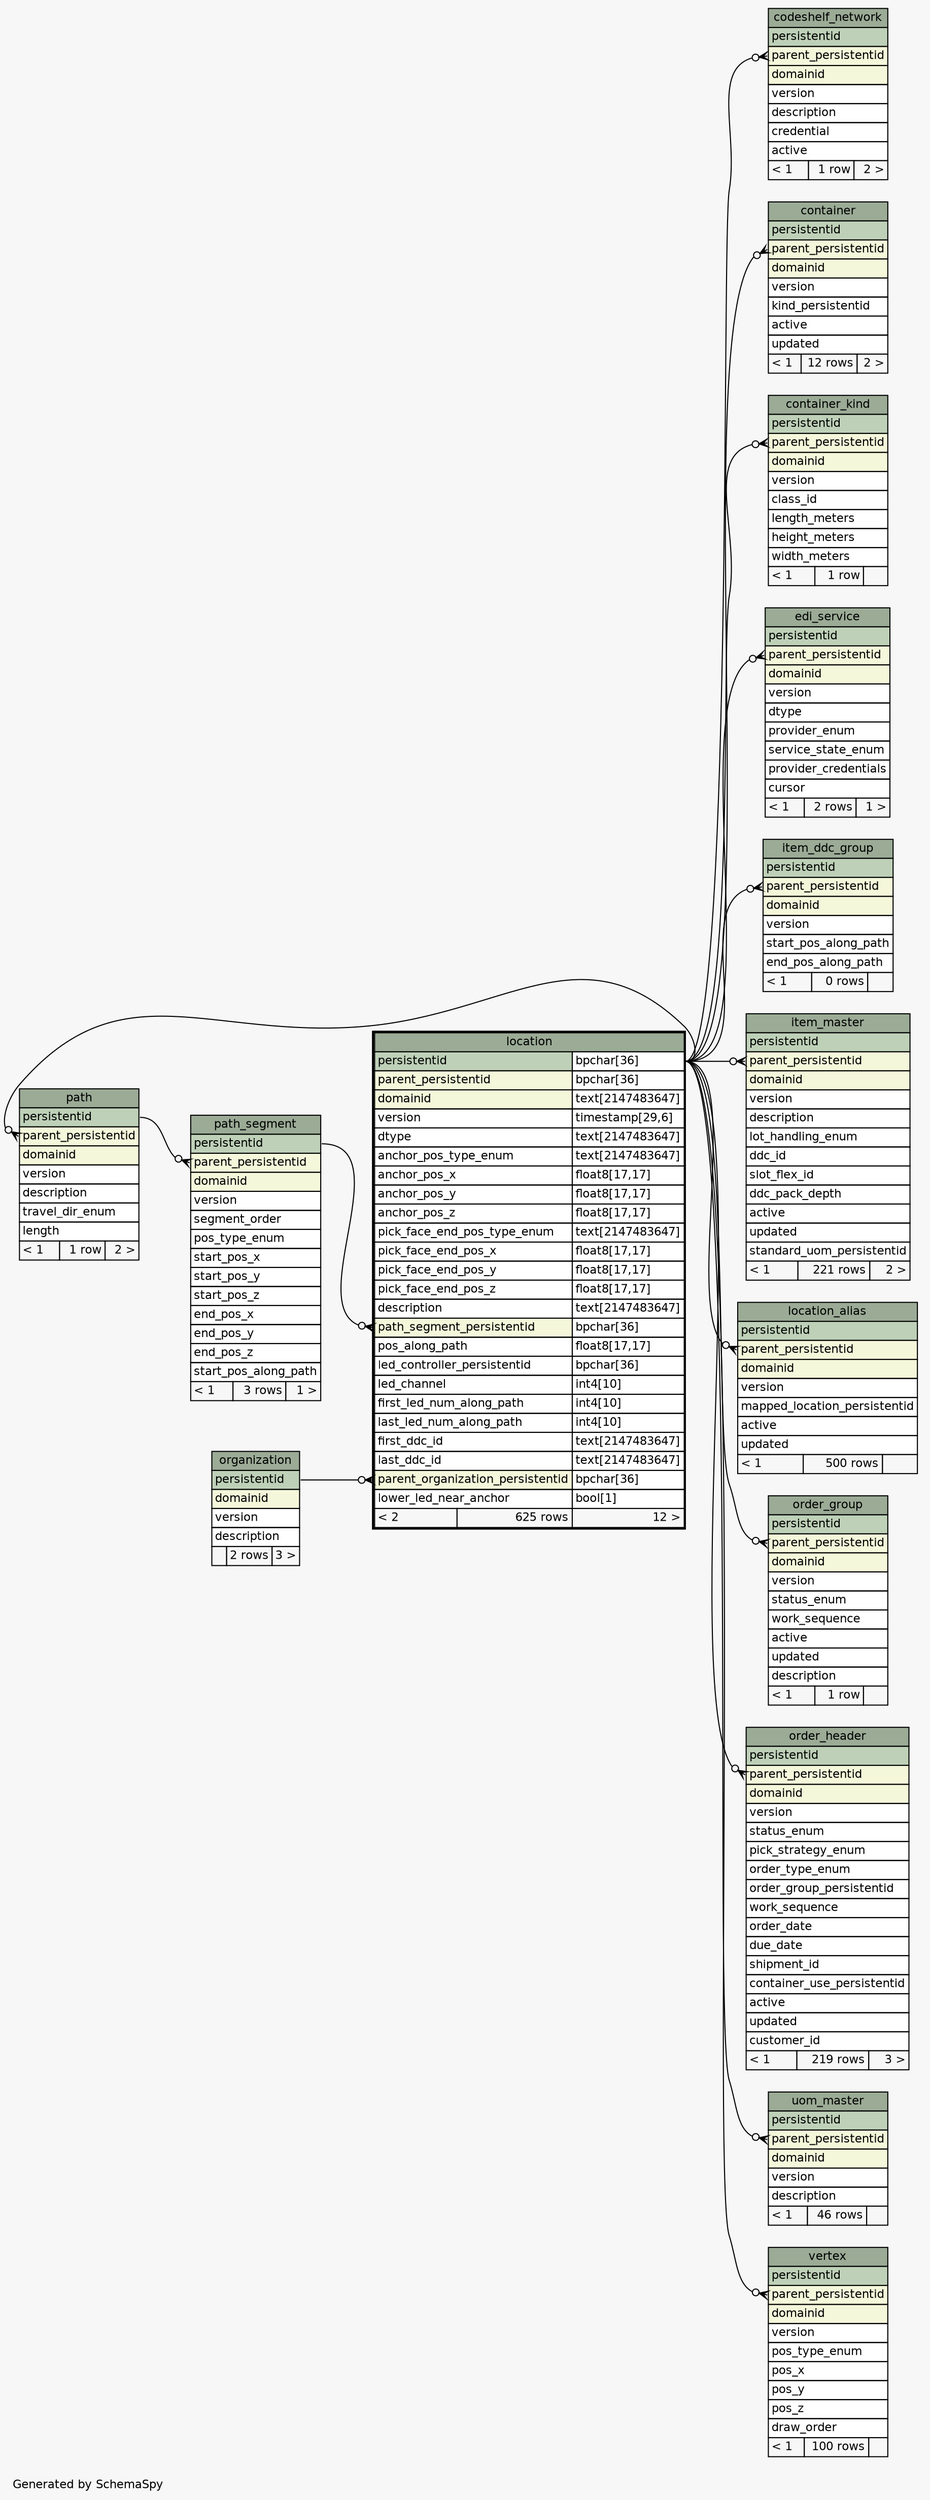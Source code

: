 // dot 2.26.0 on Linux 2.6.32-431.17.1.el6.x86_64
// SchemaSpy rev 590
digraph "oneDegreeRelationshipsDiagram" {
  graph [
    rankdir="RL"
    bgcolor="#f7f7f7"
    label="\nGenerated by SchemaSpy"
    labeljust="l"
    nodesep="0.18"
    ranksep="0.46"
    fontname="Helvetica"
    fontsize="11"
  ];
  node [
    fontname="Helvetica"
    fontsize="11"
    shape="plaintext"
  ];
  edge [
    arrowsize="0.8"
  ];
  "codeshelf_network":"parent_persistentid":w -> "location":"persistentid.type":e [arrowhead=none dir=back arrowtail=crowodot];
  "container":"parent_persistentid":w -> "location":"persistentid.type":e [arrowhead=none dir=back arrowtail=crowodot];
  "container_kind":"parent_persistentid":w -> "location":"persistentid.type":e [arrowhead=none dir=back arrowtail=crowodot];
  "edi_service":"parent_persistentid":w -> "location":"persistentid.type":e [arrowhead=none dir=back arrowtail=crowodot];
  "item_ddc_group":"parent_persistentid":w -> "location":"persistentid.type":e [arrowhead=none dir=back arrowtail=crowodot];
  "item_master":"parent_persistentid":w -> "location":"persistentid.type":e [arrowhead=none dir=back arrowtail=crowodot];
  "location":"parent_organization_persistentid":w -> "organization":"persistentid":e [arrowhead=none dir=back arrowtail=crowodot];
  "location":"path_segment_persistentid":w -> "path_segment":"persistentid":e [arrowhead=none dir=back arrowtail=crowodot];
  "location_alias":"parent_persistentid":w -> "location":"persistentid.type":e [arrowhead=none dir=back arrowtail=crowodot];
  "order_group":"parent_persistentid":w -> "location":"persistentid.type":e [arrowhead=none dir=back arrowtail=crowodot];
  "order_header":"parent_persistentid":w -> "location":"persistentid.type":e [arrowhead=none dir=back arrowtail=crowodot];
  "path":"parent_persistentid":w -> "location":"persistentid.type":e [arrowhead=none dir=back arrowtail=crowodot];
  "path_segment":"parent_persistentid":w -> "path":"persistentid":e [arrowhead=none dir=back arrowtail=crowodot];
  "uom_master":"parent_persistentid":w -> "location":"persistentid.type":e [arrowhead=none dir=back arrowtail=crowodot];
  "vertex":"parent_persistentid":w -> "location":"persistentid.type":e [arrowhead=none dir=back arrowtail=crowodot];
  "codeshelf_network" [
    label=<
    <TABLE BORDER="0" CELLBORDER="1" CELLSPACING="0" BGCOLOR="#ffffff">
      <TR><TD COLSPAN="3" BGCOLOR="#9bab96" ALIGN="CENTER">codeshelf_network</TD></TR>
      <TR><TD PORT="persistentid" COLSPAN="3" BGCOLOR="#bed1b8" ALIGN="LEFT">persistentid</TD></TR>
      <TR><TD PORT="parent_persistentid" COLSPAN="3" BGCOLOR="#f4f7da" ALIGN="LEFT">parent_persistentid</TD></TR>
      <TR><TD PORT="domainid" COLSPAN="3" BGCOLOR="#f4f7da" ALIGN="LEFT">domainid</TD></TR>
      <TR><TD PORT="version" COLSPAN="3" ALIGN="LEFT">version</TD></TR>
      <TR><TD PORT="description" COLSPAN="3" ALIGN="LEFT">description</TD></TR>
      <TR><TD PORT="credential" COLSPAN="3" ALIGN="LEFT">credential</TD></TR>
      <TR><TD PORT="active" COLSPAN="3" ALIGN="LEFT">active</TD></TR>
      <TR><TD ALIGN="LEFT" BGCOLOR="#f7f7f7">&lt; 1</TD><TD ALIGN="RIGHT" BGCOLOR="#f7f7f7">1 row</TD><TD ALIGN="RIGHT" BGCOLOR="#f7f7f7">2 &gt;</TD></TR>
    </TABLE>>
    URL="codeshelf_network.html"
    tooltip="codeshelf_network"
  ];
  "container" [
    label=<
    <TABLE BORDER="0" CELLBORDER="1" CELLSPACING="0" BGCOLOR="#ffffff">
      <TR><TD COLSPAN="3" BGCOLOR="#9bab96" ALIGN="CENTER">container</TD></TR>
      <TR><TD PORT="persistentid" COLSPAN="3" BGCOLOR="#bed1b8" ALIGN="LEFT">persistentid</TD></TR>
      <TR><TD PORT="parent_persistentid" COLSPAN="3" BGCOLOR="#f4f7da" ALIGN="LEFT">parent_persistentid</TD></TR>
      <TR><TD PORT="domainid" COLSPAN="3" BGCOLOR="#f4f7da" ALIGN="LEFT">domainid</TD></TR>
      <TR><TD PORT="version" COLSPAN="3" ALIGN="LEFT">version</TD></TR>
      <TR><TD PORT="kind_persistentid" COLSPAN="3" ALIGN="LEFT">kind_persistentid</TD></TR>
      <TR><TD PORT="active" COLSPAN="3" ALIGN="LEFT">active</TD></TR>
      <TR><TD PORT="updated" COLSPAN="3" ALIGN="LEFT">updated</TD></TR>
      <TR><TD ALIGN="LEFT" BGCOLOR="#f7f7f7">&lt; 1</TD><TD ALIGN="RIGHT" BGCOLOR="#f7f7f7">12 rows</TD><TD ALIGN="RIGHT" BGCOLOR="#f7f7f7">2 &gt;</TD></TR>
    </TABLE>>
    URL="container.html"
    tooltip="container"
  ];
  "container_kind" [
    label=<
    <TABLE BORDER="0" CELLBORDER="1" CELLSPACING="0" BGCOLOR="#ffffff">
      <TR><TD COLSPAN="3" BGCOLOR="#9bab96" ALIGN="CENTER">container_kind</TD></TR>
      <TR><TD PORT="persistentid" COLSPAN="3" BGCOLOR="#bed1b8" ALIGN="LEFT">persistentid</TD></TR>
      <TR><TD PORT="parent_persistentid" COLSPAN="3" BGCOLOR="#f4f7da" ALIGN="LEFT">parent_persistentid</TD></TR>
      <TR><TD PORT="domainid" COLSPAN="3" BGCOLOR="#f4f7da" ALIGN="LEFT">domainid</TD></TR>
      <TR><TD PORT="version" COLSPAN="3" ALIGN="LEFT">version</TD></TR>
      <TR><TD PORT="class_id" COLSPAN="3" ALIGN="LEFT">class_id</TD></TR>
      <TR><TD PORT="length_meters" COLSPAN="3" ALIGN="LEFT">length_meters</TD></TR>
      <TR><TD PORT="height_meters" COLSPAN="3" ALIGN="LEFT">height_meters</TD></TR>
      <TR><TD PORT="width_meters" COLSPAN="3" ALIGN="LEFT">width_meters</TD></TR>
      <TR><TD ALIGN="LEFT" BGCOLOR="#f7f7f7">&lt; 1</TD><TD ALIGN="RIGHT" BGCOLOR="#f7f7f7">1 row</TD><TD ALIGN="RIGHT" BGCOLOR="#f7f7f7">  </TD></TR>
    </TABLE>>
    URL="container_kind.html"
    tooltip="container_kind"
  ];
  "edi_service" [
    label=<
    <TABLE BORDER="0" CELLBORDER="1" CELLSPACING="0" BGCOLOR="#ffffff">
      <TR><TD COLSPAN="3" BGCOLOR="#9bab96" ALIGN="CENTER">edi_service</TD></TR>
      <TR><TD PORT="persistentid" COLSPAN="3" BGCOLOR="#bed1b8" ALIGN="LEFT">persistentid</TD></TR>
      <TR><TD PORT="parent_persistentid" COLSPAN="3" BGCOLOR="#f4f7da" ALIGN="LEFT">parent_persistentid</TD></TR>
      <TR><TD PORT="domainid" COLSPAN="3" BGCOLOR="#f4f7da" ALIGN="LEFT">domainid</TD></TR>
      <TR><TD PORT="version" COLSPAN="3" ALIGN="LEFT">version</TD></TR>
      <TR><TD PORT="dtype" COLSPAN="3" ALIGN="LEFT">dtype</TD></TR>
      <TR><TD PORT="provider_enum" COLSPAN="3" ALIGN="LEFT">provider_enum</TD></TR>
      <TR><TD PORT="service_state_enum" COLSPAN="3" ALIGN="LEFT">service_state_enum</TD></TR>
      <TR><TD PORT="provider_credentials" COLSPAN="3" ALIGN="LEFT">provider_credentials</TD></TR>
      <TR><TD PORT="cursor" COLSPAN="3" ALIGN="LEFT">cursor</TD></TR>
      <TR><TD ALIGN="LEFT" BGCOLOR="#f7f7f7">&lt; 1</TD><TD ALIGN="RIGHT" BGCOLOR="#f7f7f7">2 rows</TD><TD ALIGN="RIGHT" BGCOLOR="#f7f7f7">1 &gt;</TD></TR>
    </TABLE>>
    URL="edi_service.html"
    tooltip="edi_service"
  ];
  "item_ddc_group" [
    label=<
    <TABLE BORDER="0" CELLBORDER="1" CELLSPACING="0" BGCOLOR="#ffffff">
      <TR><TD COLSPAN="3" BGCOLOR="#9bab96" ALIGN="CENTER">item_ddc_group</TD></TR>
      <TR><TD PORT="persistentid" COLSPAN="3" BGCOLOR="#bed1b8" ALIGN="LEFT">persistentid</TD></TR>
      <TR><TD PORT="parent_persistentid" COLSPAN="3" BGCOLOR="#f4f7da" ALIGN="LEFT">parent_persistentid</TD></TR>
      <TR><TD PORT="domainid" COLSPAN="3" BGCOLOR="#f4f7da" ALIGN="LEFT">domainid</TD></TR>
      <TR><TD PORT="version" COLSPAN="3" ALIGN="LEFT">version</TD></TR>
      <TR><TD PORT="start_pos_along_path" COLSPAN="3" ALIGN="LEFT">start_pos_along_path</TD></TR>
      <TR><TD PORT="end_pos_along_path" COLSPAN="3" ALIGN="LEFT">end_pos_along_path</TD></TR>
      <TR><TD ALIGN="LEFT" BGCOLOR="#f7f7f7">&lt; 1</TD><TD ALIGN="RIGHT" BGCOLOR="#f7f7f7">0 rows</TD><TD ALIGN="RIGHT" BGCOLOR="#f7f7f7">  </TD></TR>
    </TABLE>>
    URL="item_ddc_group.html"
    tooltip="item_ddc_group"
  ];
  "item_master" [
    label=<
    <TABLE BORDER="0" CELLBORDER="1" CELLSPACING="0" BGCOLOR="#ffffff">
      <TR><TD COLSPAN="3" BGCOLOR="#9bab96" ALIGN="CENTER">item_master</TD></TR>
      <TR><TD PORT="persistentid" COLSPAN="3" BGCOLOR="#bed1b8" ALIGN="LEFT">persistentid</TD></TR>
      <TR><TD PORT="parent_persistentid" COLSPAN="3" BGCOLOR="#f4f7da" ALIGN="LEFT">parent_persistentid</TD></TR>
      <TR><TD PORT="domainid" COLSPAN="3" BGCOLOR="#f4f7da" ALIGN="LEFT">domainid</TD></TR>
      <TR><TD PORT="version" COLSPAN="3" ALIGN="LEFT">version</TD></TR>
      <TR><TD PORT="description" COLSPAN="3" ALIGN="LEFT">description</TD></TR>
      <TR><TD PORT="lot_handling_enum" COLSPAN="3" ALIGN="LEFT">lot_handling_enum</TD></TR>
      <TR><TD PORT="ddc_id" COLSPAN="3" ALIGN="LEFT">ddc_id</TD></TR>
      <TR><TD PORT="slot_flex_id" COLSPAN="3" ALIGN="LEFT">slot_flex_id</TD></TR>
      <TR><TD PORT="ddc_pack_depth" COLSPAN="3" ALIGN="LEFT">ddc_pack_depth</TD></TR>
      <TR><TD PORT="active" COLSPAN="3" ALIGN="LEFT">active</TD></TR>
      <TR><TD PORT="updated" COLSPAN="3" ALIGN="LEFT">updated</TD></TR>
      <TR><TD PORT="standard_uom_persistentid" COLSPAN="3" ALIGN="LEFT">standard_uom_persistentid</TD></TR>
      <TR><TD ALIGN="LEFT" BGCOLOR="#f7f7f7">&lt; 1</TD><TD ALIGN="RIGHT" BGCOLOR="#f7f7f7">221 rows</TD><TD ALIGN="RIGHT" BGCOLOR="#f7f7f7">2 &gt;</TD></TR>
    </TABLE>>
    URL="item_master.html"
    tooltip="item_master"
  ];
  "location" [
    label=<
    <TABLE BORDER="2" CELLBORDER="1" CELLSPACING="0" BGCOLOR="#ffffff">
      <TR><TD COLSPAN="3" BGCOLOR="#9bab96" ALIGN="CENTER">location</TD></TR>
      <TR><TD PORT="persistentid" COLSPAN="2" BGCOLOR="#bed1b8" ALIGN="LEFT">persistentid</TD><TD PORT="persistentid.type" ALIGN="LEFT">bpchar[36]</TD></TR>
      <TR><TD PORT="parent_persistentid" COLSPAN="2" BGCOLOR="#f4f7da" ALIGN="LEFT">parent_persistentid</TD><TD PORT="parent_persistentid.type" ALIGN="LEFT">bpchar[36]</TD></TR>
      <TR><TD PORT="domainid" COLSPAN="2" BGCOLOR="#f4f7da" ALIGN="LEFT">domainid</TD><TD PORT="domainid.type" ALIGN="LEFT">text[2147483647]</TD></TR>
      <TR><TD PORT="version" COLSPAN="2" ALIGN="LEFT">version</TD><TD PORT="version.type" ALIGN="LEFT">timestamp[29,6]</TD></TR>
      <TR><TD PORT="dtype" COLSPAN="2" ALIGN="LEFT">dtype</TD><TD PORT="dtype.type" ALIGN="LEFT">text[2147483647]</TD></TR>
      <TR><TD PORT="anchor_pos_type_enum" COLSPAN="2" ALIGN="LEFT">anchor_pos_type_enum</TD><TD PORT="anchor_pos_type_enum.type" ALIGN="LEFT">text[2147483647]</TD></TR>
      <TR><TD PORT="anchor_pos_x" COLSPAN="2" ALIGN="LEFT">anchor_pos_x</TD><TD PORT="anchor_pos_x.type" ALIGN="LEFT">float8[17,17]</TD></TR>
      <TR><TD PORT="anchor_pos_y" COLSPAN="2" ALIGN="LEFT">anchor_pos_y</TD><TD PORT="anchor_pos_y.type" ALIGN="LEFT">float8[17,17]</TD></TR>
      <TR><TD PORT="anchor_pos_z" COLSPAN="2" ALIGN="LEFT">anchor_pos_z</TD><TD PORT="anchor_pos_z.type" ALIGN="LEFT">float8[17,17]</TD></TR>
      <TR><TD PORT="pick_face_end_pos_type_enum" COLSPAN="2" ALIGN="LEFT">pick_face_end_pos_type_enum</TD><TD PORT="pick_face_end_pos_type_enum.type" ALIGN="LEFT">text[2147483647]</TD></TR>
      <TR><TD PORT="pick_face_end_pos_x" COLSPAN="2" ALIGN="LEFT">pick_face_end_pos_x</TD><TD PORT="pick_face_end_pos_x.type" ALIGN="LEFT">float8[17,17]</TD></TR>
      <TR><TD PORT="pick_face_end_pos_y" COLSPAN="2" ALIGN="LEFT">pick_face_end_pos_y</TD><TD PORT="pick_face_end_pos_y.type" ALIGN="LEFT">float8[17,17]</TD></TR>
      <TR><TD PORT="pick_face_end_pos_z" COLSPAN="2" ALIGN="LEFT">pick_face_end_pos_z</TD><TD PORT="pick_face_end_pos_z.type" ALIGN="LEFT">float8[17,17]</TD></TR>
      <TR><TD PORT="description" COLSPAN="2" ALIGN="LEFT">description</TD><TD PORT="description.type" ALIGN="LEFT">text[2147483647]</TD></TR>
      <TR><TD PORT="path_segment_persistentid" COLSPAN="2" BGCOLOR="#f4f7da" ALIGN="LEFT">path_segment_persistentid</TD><TD PORT="path_segment_persistentid.type" ALIGN="LEFT">bpchar[36]</TD></TR>
      <TR><TD PORT="pos_along_path" COLSPAN="2" ALIGN="LEFT">pos_along_path</TD><TD PORT="pos_along_path.type" ALIGN="LEFT">float8[17,17]</TD></TR>
      <TR><TD PORT="led_controller_persistentid" COLSPAN="2" ALIGN="LEFT">led_controller_persistentid</TD><TD PORT="led_controller_persistentid.type" ALIGN="LEFT">bpchar[36]</TD></TR>
      <TR><TD PORT="led_channel" COLSPAN="2" ALIGN="LEFT">led_channel</TD><TD PORT="led_channel.type" ALIGN="LEFT">int4[10]</TD></TR>
      <TR><TD PORT="first_led_num_along_path" COLSPAN="2" ALIGN="LEFT">first_led_num_along_path</TD><TD PORT="first_led_num_along_path.type" ALIGN="LEFT">int4[10]</TD></TR>
      <TR><TD PORT="last_led_num_along_path" COLSPAN="2" ALIGN="LEFT">last_led_num_along_path</TD><TD PORT="last_led_num_along_path.type" ALIGN="LEFT">int4[10]</TD></TR>
      <TR><TD PORT="first_ddc_id" COLSPAN="2" ALIGN="LEFT">first_ddc_id</TD><TD PORT="first_ddc_id.type" ALIGN="LEFT">text[2147483647]</TD></TR>
      <TR><TD PORT="last_ddc_id" COLSPAN="2" ALIGN="LEFT">last_ddc_id</TD><TD PORT="last_ddc_id.type" ALIGN="LEFT">text[2147483647]</TD></TR>
      <TR><TD PORT="parent_organization_persistentid" COLSPAN="2" BGCOLOR="#f4f7da" ALIGN="LEFT">parent_organization_persistentid</TD><TD PORT="parent_organization_persistentid.type" ALIGN="LEFT">bpchar[36]</TD></TR>
      <TR><TD PORT="lower_led_near_anchor" COLSPAN="2" ALIGN="LEFT">lower_led_near_anchor</TD><TD PORT="lower_led_near_anchor.type" ALIGN="LEFT">bool[1]</TD></TR>
      <TR><TD ALIGN="LEFT" BGCOLOR="#f7f7f7">&lt; 2</TD><TD ALIGN="RIGHT" BGCOLOR="#f7f7f7">625 rows</TD><TD ALIGN="RIGHT" BGCOLOR="#f7f7f7">12 &gt;</TD></TR>
    </TABLE>>
    URL="location.html"
    tooltip="location"
  ];
  "location_alias" [
    label=<
    <TABLE BORDER="0" CELLBORDER="1" CELLSPACING="0" BGCOLOR="#ffffff">
      <TR><TD COLSPAN="3" BGCOLOR="#9bab96" ALIGN="CENTER">location_alias</TD></TR>
      <TR><TD PORT="persistentid" COLSPAN="3" BGCOLOR="#bed1b8" ALIGN="LEFT">persistentid</TD></TR>
      <TR><TD PORT="parent_persistentid" COLSPAN="3" BGCOLOR="#f4f7da" ALIGN="LEFT">parent_persistentid</TD></TR>
      <TR><TD PORT="domainid" COLSPAN="3" BGCOLOR="#f4f7da" ALIGN="LEFT">domainid</TD></TR>
      <TR><TD PORT="version" COLSPAN="3" ALIGN="LEFT">version</TD></TR>
      <TR><TD PORT="mapped_location_persistentid" COLSPAN="3" ALIGN="LEFT">mapped_location_persistentid</TD></TR>
      <TR><TD PORT="active" COLSPAN="3" ALIGN="LEFT">active</TD></TR>
      <TR><TD PORT="updated" COLSPAN="3" ALIGN="LEFT">updated</TD></TR>
      <TR><TD ALIGN="LEFT" BGCOLOR="#f7f7f7">&lt; 1</TD><TD ALIGN="RIGHT" BGCOLOR="#f7f7f7">500 rows</TD><TD ALIGN="RIGHT" BGCOLOR="#f7f7f7">  </TD></TR>
    </TABLE>>
    URL="location_alias.html"
    tooltip="location_alias"
  ];
  "order_group" [
    label=<
    <TABLE BORDER="0" CELLBORDER="1" CELLSPACING="0" BGCOLOR="#ffffff">
      <TR><TD COLSPAN="3" BGCOLOR="#9bab96" ALIGN="CENTER">order_group</TD></TR>
      <TR><TD PORT="persistentid" COLSPAN="3" BGCOLOR="#bed1b8" ALIGN="LEFT">persistentid</TD></TR>
      <TR><TD PORT="parent_persistentid" COLSPAN="3" BGCOLOR="#f4f7da" ALIGN="LEFT">parent_persistentid</TD></TR>
      <TR><TD PORT="domainid" COLSPAN="3" BGCOLOR="#f4f7da" ALIGN="LEFT">domainid</TD></TR>
      <TR><TD PORT="version" COLSPAN="3" ALIGN="LEFT">version</TD></TR>
      <TR><TD PORT="status_enum" COLSPAN="3" ALIGN="LEFT">status_enum</TD></TR>
      <TR><TD PORT="work_sequence" COLSPAN="3" ALIGN="LEFT">work_sequence</TD></TR>
      <TR><TD PORT="active" COLSPAN="3" ALIGN="LEFT">active</TD></TR>
      <TR><TD PORT="updated" COLSPAN="3" ALIGN="LEFT">updated</TD></TR>
      <TR><TD PORT="description" COLSPAN="3" ALIGN="LEFT">description</TD></TR>
      <TR><TD ALIGN="LEFT" BGCOLOR="#f7f7f7">&lt; 1</TD><TD ALIGN="RIGHT" BGCOLOR="#f7f7f7">1 row</TD><TD ALIGN="RIGHT" BGCOLOR="#f7f7f7">  </TD></TR>
    </TABLE>>
    URL="order_group.html"
    tooltip="order_group"
  ];
  "order_header" [
    label=<
    <TABLE BORDER="0" CELLBORDER="1" CELLSPACING="0" BGCOLOR="#ffffff">
      <TR><TD COLSPAN="3" BGCOLOR="#9bab96" ALIGN="CENTER">order_header</TD></TR>
      <TR><TD PORT="persistentid" COLSPAN="3" BGCOLOR="#bed1b8" ALIGN="LEFT">persistentid</TD></TR>
      <TR><TD PORT="parent_persistentid" COLSPAN="3" BGCOLOR="#f4f7da" ALIGN="LEFT">parent_persistentid</TD></TR>
      <TR><TD PORT="domainid" COLSPAN="3" BGCOLOR="#f4f7da" ALIGN="LEFT">domainid</TD></TR>
      <TR><TD PORT="version" COLSPAN="3" ALIGN="LEFT">version</TD></TR>
      <TR><TD PORT="status_enum" COLSPAN="3" ALIGN="LEFT">status_enum</TD></TR>
      <TR><TD PORT="pick_strategy_enum" COLSPAN="3" ALIGN="LEFT">pick_strategy_enum</TD></TR>
      <TR><TD PORT="order_type_enum" COLSPAN="3" ALIGN="LEFT">order_type_enum</TD></TR>
      <TR><TD PORT="order_group_persistentid" COLSPAN="3" ALIGN="LEFT">order_group_persistentid</TD></TR>
      <TR><TD PORT="work_sequence" COLSPAN="3" ALIGN="LEFT">work_sequence</TD></TR>
      <TR><TD PORT="order_date" COLSPAN="3" ALIGN="LEFT">order_date</TD></TR>
      <TR><TD PORT="due_date" COLSPAN="3" ALIGN="LEFT">due_date</TD></TR>
      <TR><TD PORT="shipment_id" COLSPAN="3" ALIGN="LEFT">shipment_id</TD></TR>
      <TR><TD PORT="container_use_persistentid" COLSPAN="3" ALIGN="LEFT">container_use_persistentid</TD></TR>
      <TR><TD PORT="active" COLSPAN="3" ALIGN="LEFT">active</TD></TR>
      <TR><TD PORT="updated" COLSPAN="3" ALIGN="LEFT">updated</TD></TR>
      <TR><TD PORT="customer_id" COLSPAN="3" ALIGN="LEFT">customer_id</TD></TR>
      <TR><TD ALIGN="LEFT" BGCOLOR="#f7f7f7">&lt; 1</TD><TD ALIGN="RIGHT" BGCOLOR="#f7f7f7">219 rows</TD><TD ALIGN="RIGHT" BGCOLOR="#f7f7f7">3 &gt;</TD></TR>
    </TABLE>>
    URL="order_header.html"
    tooltip="order_header"
  ];
  "organization" [
    label=<
    <TABLE BORDER="0" CELLBORDER="1" CELLSPACING="0" BGCOLOR="#ffffff">
      <TR><TD COLSPAN="3" BGCOLOR="#9bab96" ALIGN="CENTER">organization</TD></TR>
      <TR><TD PORT="persistentid" COLSPAN="3" BGCOLOR="#bed1b8" ALIGN="LEFT">persistentid</TD></TR>
      <TR><TD PORT="domainid" COLSPAN="3" BGCOLOR="#f4f7da" ALIGN="LEFT">domainid</TD></TR>
      <TR><TD PORT="version" COLSPAN="3" ALIGN="LEFT">version</TD></TR>
      <TR><TD PORT="description" COLSPAN="3" ALIGN="LEFT">description</TD></TR>
      <TR><TD ALIGN="LEFT" BGCOLOR="#f7f7f7">  </TD><TD ALIGN="RIGHT" BGCOLOR="#f7f7f7">2 rows</TD><TD ALIGN="RIGHT" BGCOLOR="#f7f7f7">3 &gt;</TD></TR>
    </TABLE>>
    URL="organization.html"
    tooltip="organization"
  ];
  "path" [
    label=<
    <TABLE BORDER="0" CELLBORDER="1" CELLSPACING="0" BGCOLOR="#ffffff">
      <TR><TD COLSPAN="3" BGCOLOR="#9bab96" ALIGN="CENTER">path</TD></TR>
      <TR><TD PORT="persistentid" COLSPAN="3" BGCOLOR="#bed1b8" ALIGN="LEFT">persistentid</TD></TR>
      <TR><TD PORT="parent_persistentid" COLSPAN="3" BGCOLOR="#f4f7da" ALIGN="LEFT">parent_persistentid</TD></TR>
      <TR><TD PORT="domainid" COLSPAN="3" BGCOLOR="#f4f7da" ALIGN="LEFT">domainid</TD></TR>
      <TR><TD PORT="version" COLSPAN="3" ALIGN="LEFT">version</TD></TR>
      <TR><TD PORT="description" COLSPAN="3" ALIGN="LEFT">description</TD></TR>
      <TR><TD PORT="travel_dir_enum" COLSPAN="3" ALIGN="LEFT">travel_dir_enum</TD></TR>
      <TR><TD PORT="length" COLSPAN="3" ALIGN="LEFT">length</TD></TR>
      <TR><TD ALIGN="LEFT" BGCOLOR="#f7f7f7">&lt; 1</TD><TD ALIGN="RIGHT" BGCOLOR="#f7f7f7">1 row</TD><TD ALIGN="RIGHT" BGCOLOR="#f7f7f7">2 &gt;</TD></TR>
    </TABLE>>
    URL="path.html"
    tooltip="path"
  ];
  "path_segment" [
    label=<
    <TABLE BORDER="0" CELLBORDER="1" CELLSPACING="0" BGCOLOR="#ffffff">
      <TR><TD COLSPAN="3" BGCOLOR="#9bab96" ALIGN="CENTER">path_segment</TD></TR>
      <TR><TD PORT="persistentid" COLSPAN="3" BGCOLOR="#bed1b8" ALIGN="LEFT">persistentid</TD></TR>
      <TR><TD PORT="parent_persistentid" COLSPAN="3" BGCOLOR="#f4f7da" ALIGN="LEFT">parent_persistentid</TD></TR>
      <TR><TD PORT="domainid" COLSPAN="3" BGCOLOR="#f4f7da" ALIGN="LEFT">domainid</TD></TR>
      <TR><TD PORT="version" COLSPAN="3" ALIGN="LEFT">version</TD></TR>
      <TR><TD PORT="segment_order" COLSPAN="3" ALIGN="LEFT">segment_order</TD></TR>
      <TR><TD PORT="pos_type_enum" COLSPAN="3" ALIGN="LEFT">pos_type_enum</TD></TR>
      <TR><TD PORT="start_pos_x" COLSPAN="3" ALIGN="LEFT">start_pos_x</TD></TR>
      <TR><TD PORT="start_pos_y" COLSPAN="3" ALIGN="LEFT">start_pos_y</TD></TR>
      <TR><TD PORT="start_pos_z" COLSPAN="3" ALIGN="LEFT">start_pos_z</TD></TR>
      <TR><TD PORT="end_pos_x" COLSPAN="3" ALIGN="LEFT">end_pos_x</TD></TR>
      <TR><TD PORT="end_pos_y" COLSPAN="3" ALIGN="LEFT">end_pos_y</TD></TR>
      <TR><TD PORT="end_pos_z" COLSPAN="3" ALIGN="LEFT">end_pos_z</TD></TR>
      <TR><TD PORT="start_pos_along_path" COLSPAN="3" ALIGN="LEFT">start_pos_along_path</TD></TR>
      <TR><TD ALIGN="LEFT" BGCOLOR="#f7f7f7">&lt; 1</TD><TD ALIGN="RIGHT" BGCOLOR="#f7f7f7">3 rows</TD><TD ALIGN="RIGHT" BGCOLOR="#f7f7f7">1 &gt;</TD></TR>
    </TABLE>>
    URL="path_segment.html"
    tooltip="path_segment"
  ];
  "uom_master" [
    label=<
    <TABLE BORDER="0" CELLBORDER="1" CELLSPACING="0" BGCOLOR="#ffffff">
      <TR><TD COLSPAN="3" BGCOLOR="#9bab96" ALIGN="CENTER">uom_master</TD></TR>
      <TR><TD PORT="persistentid" COLSPAN="3" BGCOLOR="#bed1b8" ALIGN="LEFT">persistentid</TD></TR>
      <TR><TD PORT="parent_persistentid" COLSPAN="3" BGCOLOR="#f4f7da" ALIGN="LEFT">parent_persistentid</TD></TR>
      <TR><TD PORT="domainid" COLSPAN="3" BGCOLOR="#f4f7da" ALIGN="LEFT">domainid</TD></TR>
      <TR><TD PORT="version" COLSPAN="3" ALIGN="LEFT">version</TD></TR>
      <TR><TD PORT="description" COLSPAN="3" ALIGN="LEFT">description</TD></TR>
      <TR><TD ALIGN="LEFT" BGCOLOR="#f7f7f7">&lt; 1</TD><TD ALIGN="RIGHT" BGCOLOR="#f7f7f7">46 rows</TD><TD ALIGN="RIGHT" BGCOLOR="#f7f7f7">  </TD></TR>
    </TABLE>>
    URL="uom_master.html"
    tooltip="uom_master"
  ];
  "vertex" [
    label=<
    <TABLE BORDER="0" CELLBORDER="1" CELLSPACING="0" BGCOLOR="#ffffff">
      <TR><TD COLSPAN="3" BGCOLOR="#9bab96" ALIGN="CENTER">vertex</TD></TR>
      <TR><TD PORT="persistentid" COLSPAN="3" BGCOLOR="#bed1b8" ALIGN="LEFT">persistentid</TD></TR>
      <TR><TD PORT="parent_persistentid" COLSPAN="3" BGCOLOR="#f4f7da" ALIGN="LEFT">parent_persistentid</TD></TR>
      <TR><TD PORT="domainid" COLSPAN="3" BGCOLOR="#f4f7da" ALIGN="LEFT">domainid</TD></TR>
      <TR><TD PORT="version" COLSPAN="3" ALIGN="LEFT">version</TD></TR>
      <TR><TD PORT="pos_type_enum" COLSPAN="3" ALIGN="LEFT">pos_type_enum</TD></TR>
      <TR><TD PORT="pos_x" COLSPAN="3" ALIGN="LEFT">pos_x</TD></TR>
      <TR><TD PORT="pos_y" COLSPAN="3" ALIGN="LEFT">pos_y</TD></TR>
      <TR><TD PORT="pos_z" COLSPAN="3" ALIGN="LEFT">pos_z</TD></TR>
      <TR><TD PORT="draw_order" COLSPAN="3" ALIGN="LEFT">draw_order</TD></TR>
      <TR><TD ALIGN="LEFT" BGCOLOR="#f7f7f7">&lt; 1</TD><TD ALIGN="RIGHT" BGCOLOR="#f7f7f7">100 rows</TD><TD ALIGN="RIGHT" BGCOLOR="#f7f7f7">  </TD></TR>
    </TABLE>>
    URL="vertex.html"
    tooltip="vertex"
  ];
}
